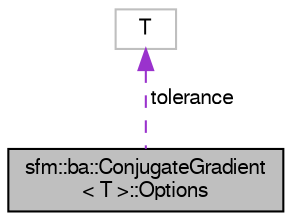digraph "sfm::ba::ConjugateGradient&lt; T &gt;::Options"
{
  edge [fontname="FreeSans",fontsize="10",labelfontname="FreeSans",labelfontsize="10"];
  node [fontname="FreeSans",fontsize="10",shape=record];
  Node0 [label="sfm::ba::ConjugateGradient\l\< T \>::Options",height=0.2,width=0.4,color="black", fillcolor="grey75", style="filled", fontcolor="black"];
  Node1 -> Node0 [dir="back",color="darkorchid3",fontsize="10",style="dashed",label=" tolerance" ,fontname="FreeSans"];
  Node1 [label="T",height=0.2,width=0.4,color="grey75", fillcolor="white", style="filled"];
}
